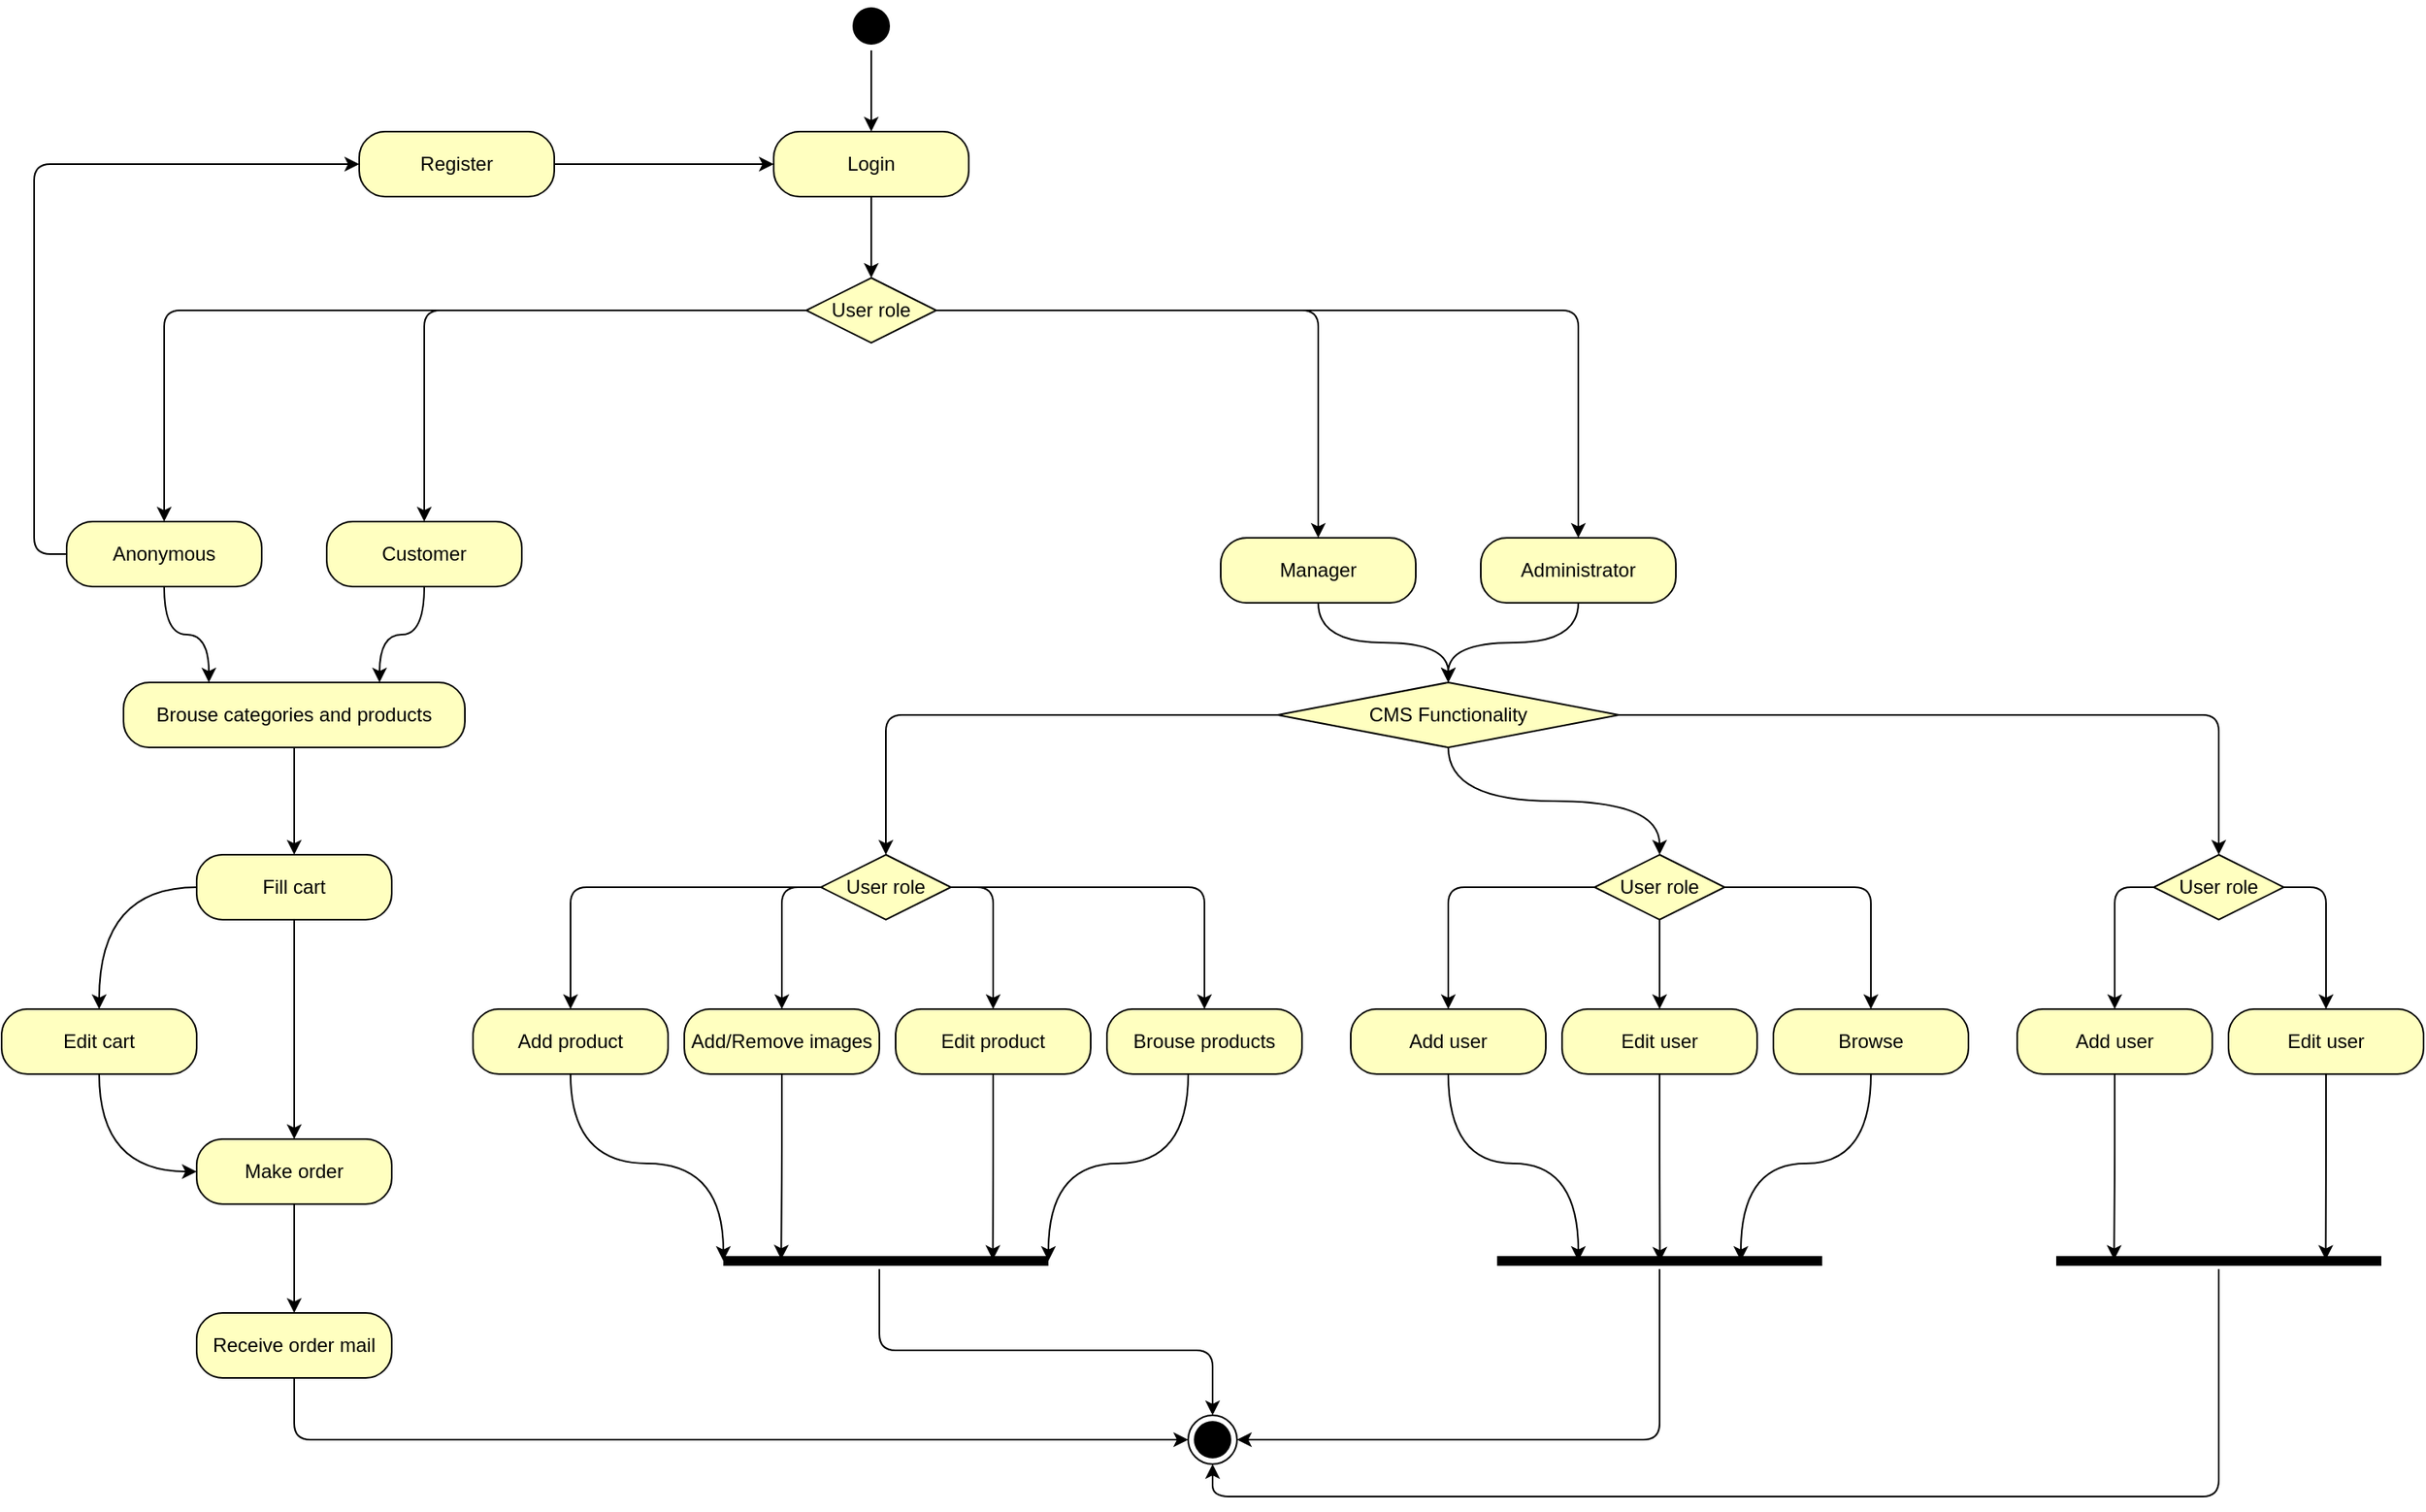 <mxfile version="13.0.1" type="device"><diagram id="D8qMQb-rek_BlVG6JkJb" name="Page-1"><mxGraphModel dx="1086" dy="816" grid="1" gridSize="10" guides="1" tooltips="1" connect="1" arrows="1" fold="1" page="1" pageScale="1" pageWidth="1169" pageHeight="827" math="0" shadow="0"><root><mxCell id="0"/><mxCell id="1" parent="0"/><mxCell id="2kStl-B3edDHyxequi0P-25" style="edgeStyle=orthogonalEdgeStyle;rounded=1;comic=0;orthogonalLoop=1;jettySize=auto;html=1;strokeColor=#000000;" parent="1" source="2kStl-B3edDHyxequi0P-1" target="2kStl-B3edDHyxequi0P-14" edge="1"><mxGeometry relative="1" as="geometry"/></mxCell><mxCell id="2kStl-B3edDHyxequi0P-1" value="" style="ellipse;html=1;shape=startState;fillColor=#000000;strokeColor=#000000;" parent="1" vertex="1"><mxGeometry x="540" y="20" width="30" height="30" as="geometry"/></mxCell><mxCell id="2kStl-B3edDHyxequi0P-8" style="edgeStyle=orthogonalEdgeStyle;rounded=1;orthogonalLoop=1;jettySize=auto;html=1;entryX=0.5;entryY=0;entryDx=0;entryDy=0;" parent="1" source="2kStl-B3edDHyxequi0P-3" target="2kStl-B3edDHyxequi0P-18" edge="1"><mxGeometry relative="1" as="geometry"><mxPoint x="191" y="270" as="targetPoint"/><Array as="points"><mxPoint x="280" y="210"/></Array></mxGeometry></mxCell><mxCell id="2kStl-B3edDHyxequi0P-17" style="edgeStyle=orthogonalEdgeStyle;orthogonalLoop=1;jettySize=auto;html=1;exitX=0;exitY=0.5;exitDx=0;exitDy=0;entryX=0.5;entryY=0;entryDx=0;entryDy=0;strokeColor=#000000;rounded=1;" parent="1" source="2kStl-B3edDHyxequi0P-3" target="2kStl-B3edDHyxequi0P-16" edge="1"><mxGeometry relative="1" as="geometry"><Array as="points"><mxPoint x="120" y="210"/><mxPoint x="120" y="340"/></Array></mxGeometry></mxCell><mxCell id="2kStl-B3edDHyxequi0P-26" style="edgeStyle=orthogonalEdgeStyle;rounded=1;comic=0;orthogonalLoop=1;jettySize=auto;html=1;exitX=1;exitY=0.5;exitDx=0;exitDy=0;endArrow=classic;endFill=1;endSize=6;strokeColor=#000000;" parent="1" source="2kStl-B3edDHyxequi0P-3" target="2kStl-B3edDHyxequi0P-19" edge="1"><mxGeometry relative="1" as="geometry"/></mxCell><mxCell id="2kStl-B3edDHyxequi0P-3" value="User role" style="rhombus;whiteSpace=wrap;html=1;fillColor=#ffffc0;strokeColor=#000000;" parent="1" vertex="1"><mxGeometry x="515" y="190" width="80" height="40" as="geometry"/></mxCell><mxCell id="2kStl-B3edDHyxequi0P-4" value="" style="edgeStyle=orthogonalEdgeStyle;html=1;align=left;verticalAlign=bottom;endArrow=classic;endSize=6;strokeColor=#000000;entryX=0.5;entryY=0;entryDx=0;entryDy=0;endFill=1;" parent="1" source="2kStl-B3edDHyxequi0P-3" target="2kStl-B3edDHyxequi0P-20" edge="1"><mxGeometry x="-1" relative="1" as="geometry"><mxPoint x="791" y="310" as="targetPoint"/><Array as="points"><mxPoint x="990" y="210"/></Array></mxGeometry></mxCell><mxCell id="2kStl-B3edDHyxequi0P-24" style="edgeStyle=orthogonalEdgeStyle;rounded=1;comic=0;orthogonalLoop=1;jettySize=auto;html=1;entryX=0.5;entryY=0;entryDx=0;entryDy=0;strokeColor=#000000;" parent="1" source="2kStl-B3edDHyxequi0P-14" target="2kStl-B3edDHyxequi0P-3" edge="1"><mxGeometry relative="1" as="geometry"/></mxCell><mxCell id="2kStl-B3edDHyxequi0P-14" value="Login" style="rounded=1;whiteSpace=wrap;html=1;arcSize=40;fontColor=#000000;fillColor=#ffffc0;strokeColor=#000000;" parent="1" vertex="1"><mxGeometry x="495" y="100" width="120" height="40" as="geometry"/></mxCell><mxCell id="2kStl-B3edDHyxequi0P-22" style="edgeStyle=orthogonalEdgeStyle;rounded=1;comic=0;orthogonalLoop=1;jettySize=auto;html=1;entryX=0;entryY=0.5;entryDx=0;entryDy=0;strokeColor=#000000;" parent="1" source="2kStl-B3edDHyxequi0P-16" target="2kStl-B3edDHyxequi0P-21" edge="1"><mxGeometry relative="1" as="geometry"><Array as="points"><mxPoint x="40" y="360"/><mxPoint x="40" y="120"/></Array></mxGeometry></mxCell><mxCell id="2kStl-B3edDHyxequi0P-91" style="edgeStyle=orthogonalEdgeStyle;comic=0;orthogonalLoop=1;jettySize=auto;html=1;endArrow=classic;endFill=1;endSize=6;strokeColor=#000000;entryX=0.25;entryY=0;entryDx=0;entryDy=0;curved=1;" parent="1" source="2kStl-B3edDHyxequi0P-16" target="2kStl-B3edDHyxequi0P-29" edge="1"><mxGeometry relative="1" as="geometry"/></mxCell><mxCell id="2kStl-B3edDHyxequi0P-16" value="Anonymous" style="rounded=1;whiteSpace=wrap;html=1;arcSize=40;fontColor=#000000;fillColor=#ffffc0;strokeColor=#000000;" parent="1" vertex="1"><mxGeometry x="60" y="340" width="120" height="40" as="geometry"/></mxCell><mxCell id="2kStl-B3edDHyxequi0P-92" style="edgeStyle=orthogonalEdgeStyle;comic=0;orthogonalLoop=1;jettySize=auto;html=1;entryX=0.75;entryY=0;entryDx=0;entryDy=0;endArrow=classic;endFill=1;endSize=6;strokeColor=#000000;curved=1;" parent="1" source="2kStl-B3edDHyxequi0P-18" target="2kStl-B3edDHyxequi0P-29" edge="1"><mxGeometry relative="1" as="geometry"/></mxCell><mxCell id="2kStl-B3edDHyxequi0P-18" value="Customer" style="rounded=1;whiteSpace=wrap;html=1;arcSize=40;fontColor=#000000;fillColor=#ffffc0;strokeColor=#000000;" parent="1" vertex="1"><mxGeometry x="220" y="340" width="120" height="40" as="geometry"/></mxCell><mxCell id="2kStl-B3edDHyxequi0P-98" style="edgeStyle=orthogonalEdgeStyle;comic=0;orthogonalLoop=1;jettySize=auto;html=1;entryX=0.5;entryY=0;entryDx=0;entryDy=0;endArrow=classic;endFill=1;endSize=6;strokeColor=#000000;curved=1;" parent="1" source="2kStl-B3edDHyxequi0P-19" target="2kStl-B3edDHyxequi0P-81" edge="1"><mxGeometry relative="1" as="geometry"/></mxCell><mxCell id="2kStl-B3edDHyxequi0P-19" value="Manager" style="rounded=1;whiteSpace=wrap;html=1;arcSize=40;fontColor=#000000;fillColor=#ffffc0;strokeColor=#000000;" parent="1" vertex="1"><mxGeometry x="770" y="350" width="120" height="40" as="geometry"/></mxCell><mxCell id="2kStl-B3edDHyxequi0P-99" style="edgeStyle=orthogonalEdgeStyle;comic=0;orthogonalLoop=1;jettySize=auto;html=1;entryX=0.5;entryY=0;entryDx=0;entryDy=0;endArrow=classic;endFill=1;endSize=6;strokeColor=#000000;curved=1;" parent="1" source="2kStl-B3edDHyxequi0P-20" target="2kStl-B3edDHyxequi0P-81" edge="1"><mxGeometry relative="1" as="geometry"/></mxCell><mxCell id="2kStl-B3edDHyxequi0P-20" value="Administrator" style="rounded=1;whiteSpace=wrap;html=1;arcSize=40;fontColor=#000000;fillColor=#ffffc0;strokeColor=#000000;" parent="1" vertex="1"><mxGeometry x="930" y="350" width="120" height="40" as="geometry"/></mxCell><mxCell id="2kStl-B3edDHyxequi0P-23" style="edgeStyle=orthogonalEdgeStyle;rounded=1;comic=0;orthogonalLoop=1;jettySize=auto;html=1;strokeColor=#000000;" parent="1" source="2kStl-B3edDHyxequi0P-21" target="2kStl-B3edDHyxequi0P-14" edge="1"><mxGeometry relative="1" as="geometry"/></mxCell><mxCell id="2kStl-B3edDHyxequi0P-21" value="Register" style="rounded=1;whiteSpace=wrap;html=1;arcSize=40;fontColor=#000000;fillColor=#ffffc0;strokeColor=#000000;" parent="1" vertex="1"><mxGeometry x="240" y="100" width="120" height="40" as="geometry"/></mxCell><mxCell id="2kStl-B3edDHyxequi0P-90" style="edgeStyle=orthogonalEdgeStyle;rounded=1;comic=0;orthogonalLoop=1;jettySize=auto;html=1;endArrow=classic;endFill=1;endSize=6;strokeColor=#000000;" parent="1" source="2kStl-B3edDHyxequi0P-29" target="2kStl-B3edDHyxequi0P-35" edge="1"><mxGeometry relative="1" as="geometry"/></mxCell><mxCell id="2kStl-B3edDHyxequi0P-29" value="Brouse categories and products" style="rounded=1;whiteSpace=wrap;html=1;arcSize=40;fontColor=#000000;fillColor=#ffffc0;strokeColor=#000000;" parent="1" vertex="1"><mxGeometry x="95" y="439" width="210" height="40" as="geometry"/></mxCell><mxCell id="2kStl-B3edDHyxequi0P-54" style="edgeStyle=orthogonalEdgeStyle;rounded=1;comic=0;orthogonalLoop=1;jettySize=auto;html=1;endArrow=classic;endFill=1;endSize=6;strokeColor=#000000;" parent="1" source="2kStl-B3edDHyxequi0P-31" target="2kStl-B3edDHyxequi0P-40" edge="1"><mxGeometry relative="1" as="geometry"/></mxCell><mxCell id="2kStl-B3edDHyxequi0P-55" style="edgeStyle=orthogonalEdgeStyle;rounded=1;comic=0;orthogonalLoop=1;jettySize=auto;html=1;endArrow=classic;endFill=1;endSize=6;strokeColor=#000000;exitX=0;exitY=0.5;exitDx=0;exitDy=0;" parent="1" source="2kStl-B3edDHyxequi0P-31" target="2kStl-B3edDHyxequi0P-38" edge="1"><mxGeometry relative="1" as="geometry"/></mxCell><mxCell id="2kStl-B3edDHyxequi0P-56" style="edgeStyle=orthogonalEdgeStyle;rounded=1;comic=0;orthogonalLoop=1;jettySize=auto;html=1;entryX=0.5;entryY=0;entryDx=0;entryDy=0;endArrow=classic;endFill=1;endSize=6;strokeColor=#000000;exitX=1;exitY=0.5;exitDx=0;exitDy=0;" parent="1" source="2kStl-B3edDHyxequi0P-31" target="2kStl-B3edDHyxequi0P-39" edge="1"><mxGeometry relative="1" as="geometry"/></mxCell><mxCell id="2kStl-B3edDHyxequi0P-57" style="edgeStyle=orthogonalEdgeStyle;rounded=1;comic=0;orthogonalLoop=1;jettySize=auto;html=1;endArrow=classic;endFill=1;endSize=6;strokeColor=#000000;" parent="1" source="2kStl-B3edDHyxequi0P-31" target="2kStl-B3edDHyxequi0P-41" edge="1"><mxGeometry relative="1" as="geometry"/></mxCell><mxCell id="2kStl-B3edDHyxequi0P-31" value="User role" style="rhombus;whiteSpace=wrap;html=1;fillColor=#ffffc0;strokeColor=#000000;" parent="1" vertex="1"><mxGeometry x="524" y="545" width="80" height="40" as="geometry"/></mxCell><mxCell id="2kStl-B3edDHyxequi0P-58" style="edgeStyle=orthogonalEdgeStyle;rounded=1;comic=0;orthogonalLoop=1;jettySize=auto;html=1;exitX=0;exitY=0.5;exitDx=0;exitDy=0;endArrow=classic;endFill=1;endSize=6;strokeColor=#000000;" parent="1" source="2kStl-B3edDHyxequi0P-32" target="2kStl-B3edDHyxequi0P-47" edge="1"><mxGeometry relative="1" as="geometry"/></mxCell><mxCell id="2kStl-B3edDHyxequi0P-59" style="edgeStyle=orthogonalEdgeStyle;rounded=1;comic=0;orthogonalLoop=1;jettySize=auto;html=1;entryX=0.5;entryY=0;entryDx=0;entryDy=0;endArrow=classic;endFill=1;endSize=6;strokeColor=#000000;" parent="1" source="2kStl-B3edDHyxequi0P-32" target="2kStl-B3edDHyxequi0P-48" edge="1"><mxGeometry relative="1" as="geometry"/></mxCell><mxCell id="2kStl-B3edDHyxequi0P-60" style="edgeStyle=orthogonalEdgeStyle;rounded=1;comic=0;orthogonalLoop=1;jettySize=auto;html=1;endArrow=classic;endFill=1;endSize=6;strokeColor=#000000;" parent="1" source="2kStl-B3edDHyxequi0P-32" target="2kStl-B3edDHyxequi0P-49" edge="1"><mxGeometry relative="1" as="geometry"/></mxCell><mxCell id="2kStl-B3edDHyxequi0P-32" value="User role" style="rhombus;whiteSpace=wrap;html=1;fillColor=#ffffc0;strokeColor=#000000;" parent="1" vertex="1"><mxGeometry x="1000" y="545" width="80" height="40" as="geometry"/></mxCell><mxCell id="2kStl-B3edDHyxequi0P-61" style="edgeStyle=orthogonalEdgeStyle;rounded=1;comic=0;orthogonalLoop=1;jettySize=auto;html=1;endArrow=classic;endFill=1;endSize=6;strokeColor=#000000;exitX=0;exitY=0.5;exitDx=0;exitDy=0;" parent="1" source="2kStl-B3edDHyxequi0P-33" target="2kStl-B3edDHyxequi0P-51" edge="1"><mxGeometry relative="1" as="geometry"/></mxCell><mxCell id="2kStl-B3edDHyxequi0P-62" style="edgeStyle=orthogonalEdgeStyle;rounded=1;comic=0;orthogonalLoop=1;jettySize=auto;html=1;exitX=1;exitY=0.5;exitDx=0;exitDy=0;endArrow=classic;endFill=1;endSize=6;strokeColor=#000000;" parent="1" source="2kStl-B3edDHyxequi0P-33" target="2kStl-B3edDHyxequi0P-52" edge="1"><mxGeometry relative="1" as="geometry"/></mxCell><mxCell id="2kStl-B3edDHyxequi0P-33" value="User role" style="rhombus;whiteSpace=wrap;html=1;fillColor=#ffffc0;strokeColor=#000000;" parent="1" vertex="1"><mxGeometry x="1344" y="545" width="80" height="40" as="geometry"/></mxCell><mxCell id="2kStl-B3edDHyxequi0P-88" style="edgeStyle=orthogonalEdgeStyle;rounded=1;comic=0;orthogonalLoop=1;jettySize=auto;html=1;endArrow=classic;endFill=1;endSize=6;strokeColor=#000000;" parent="1" source="2kStl-B3edDHyxequi0P-35" target="2kStl-B3edDHyxequi0P-37" edge="1"><mxGeometry relative="1" as="geometry"/></mxCell><mxCell id="2kStl-B3edDHyxequi0P-89" style="edgeStyle=orthogonalEdgeStyle;comic=0;orthogonalLoop=1;jettySize=auto;html=1;endArrow=classic;endFill=1;endSize=6;strokeColor=#000000;exitX=0;exitY=0.5;exitDx=0;exitDy=0;curved=1;" parent="1" source="2kStl-B3edDHyxequi0P-35" target="2kStl-B3edDHyxequi0P-36" edge="1"><mxGeometry relative="1" as="geometry"/></mxCell><mxCell id="2kStl-B3edDHyxequi0P-35" value="Fill cart" style="rounded=1;whiteSpace=wrap;html=1;arcSize=40;fontColor=#000000;fillColor=#ffffc0;strokeColor=#000000;" parent="1" vertex="1"><mxGeometry x="140" y="545" width="120" height="40" as="geometry"/></mxCell><mxCell id="2kStl-B3edDHyxequi0P-87" style="edgeStyle=orthogonalEdgeStyle;comic=0;orthogonalLoop=1;jettySize=auto;html=1;entryX=0;entryY=0.5;entryDx=0;entryDy=0;endArrow=classic;endFill=1;endSize=6;strokeColor=#000000;curved=1;" parent="1" source="2kStl-B3edDHyxequi0P-36" target="2kStl-B3edDHyxequi0P-37" edge="1"><mxGeometry relative="1" as="geometry"/></mxCell><mxCell id="2kStl-B3edDHyxequi0P-36" value="Edit cart" style="rounded=1;whiteSpace=wrap;html=1;arcSize=40;fontColor=#000000;fillColor=#ffffc0;strokeColor=#000000;" parent="1" vertex="1"><mxGeometry x="20" y="640" width="120" height="40" as="geometry"/></mxCell><mxCell id="2kStl-B3edDHyxequi0P-86" style="edgeStyle=orthogonalEdgeStyle;rounded=1;comic=0;orthogonalLoop=1;jettySize=auto;html=1;endArrow=classic;endFill=1;endSize=6;strokeColor=#000000;" parent="1" source="2kStl-B3edDHyxequi0P-37" target="2kStl-B3edDHyxequi0P-85" edge="1"><mxGeometry relative="1" as="geometry"/></mxCell><mxCell id="2kStl-B3edDHyxequi0P-37" value="Make order" style="rounded=1;whiteSpace=wrap;html=1;arcSize=40;fontColor=#000000;fillColor=#ffffc0;strokeColor=#000000;" parent="1" vertex="1"><mxGeometry x="140" y="720" width="120" height="40" as="geometry"/></mxCell><mxCell id="2kStl-B3edDHyxequi0P-69" style="edgeStyle=orthogonalEdgeStyle;rounded=1;comic=0;orthogonalLoop=1;jettySize=auto;html=1;entryX=0.178;entryY=0.416;entryDx=0;entryDy=0;entryPerimeter=0;endArrow=classic;endFill=1;endSize=6;strokeColor=#000000;" parent="1" source="2kStl-B3edDHyxequi0P-38" target="2kStl-B3edDHyxequi0P-63" edge="1"><mxGeometry relative="1" as="geometry"/></mxCell><mxCell id="2kStl-B3edDHyxequi0P-38" value="Add/Remove images" style="rounded=1;whiteSpace=wrap;html=1;arcSize=40;fontColor=#000000;fillColor=#ffffc0;strokeColor=#000000;shadow=0;" parent="1" vertex="1"><mxGeometry x="440" y="640" width="120" height="40" as="geometry"/></mxCell><mxCell id="2kStl-B3edDHyxequi0P-71" style="edgeStyle=orthogonalEdgeStyle;rounded=1;comic=0;orthogonalLoop=1;jettySize=auto;html=1;entryX=0.829;entryY=0.44;entryDx=0;entryDy=0;entryPerimeter=0;endArrow=classic;endFill=1;endSize=6;strokeColor=#000000;" parent="1" source="2kStl-B3edDHyxequi0P-39" target="2kStl-B3edDHyxequi0P-63" edge="1"><mxGeometry relative="1" as="geometry"/></mxCell><mxCell id="2kStl-B3edDHyxequi0P-39" value="Edit product" style="rounded=1;whiteSpace=wrap;html=1;arcSize=40;fontColor=#000000;fillColor=#ffffc0;strokeColor=#000000;shadow=0;" parent="1" vertex="1"><mxGeometry x="570" y="640" width="120" height="40" as="geometry"/></mxCell><mxCell id="2kStl-B3edDHyxequi0P-72" style="edgeStyle=orthogonalEdgeStyle;comic=0;orthogonalLoop=1;jettySize=auto;html=1;entryX=0;entryY=0.5;entryDx=0;entryDy=0;entryPerimeter=0;endArrow=classic;endFill=1;endSize=6;strokeColor=#000000;curved=1;" parent="1" source="2kStl-B3edDHyxequi0P-40" target="2kStl-B3edDHyxequi0P-63" edge="1"><mxGeometry relative="1" as="geometry"><Array as="points"><mxPoint x="370" y="735"/><mxPoint x="464" y="735"/></Array></mxGeometry></mxCell><mxCell id="2kStl-B3edDHyxequi0P-40" value="Add product" style="rounded=1;whiteSpace=wrap;html=1;arcSize=40;fontColor=#000000;fillColor=#ffffc0;strokeColor=#000000;shadow=0;" parent="1" vertex="1"><mxGeometry x="310" y="640" width="120" height="40" as="geometry"/></mxCell><mxCell id="2kStl-B3edDHyxequi0P-68" style="edgeStyle=orthogonalEdgeStyle;comic=0;orthogonalLoop=1;jettySize=auto;html=1;entryX=1;entryY=0.5;entryDx=0;entryDy=0;entryPerimeter=0;endArrow=classic;endFill=1;endSize=6;strokeColor=#000000;curved=1;" parent="1" source="2kStl-B3edDHyxequi0P-41" target="2kStl-B3edDHyxequi0P-63" edge="1"><mxGeometry relative="1" as="geometry"><Array as="points"><mxPoint x="750" y="735"/><mxPoint x="664" y="735"/></Array></mxGeometry></mxCell><mxCell id="2kStl-B3edDHyxequi0P-41" value="Brouse products" style="rounded=1;whiteSpace=wrap;html=1;arcSize=40;fontColor=#000000;fillColor=#ffffc0;strokeColor=#000000;shadow=0;" parent="1" vertex="1"><mxGeometry x="700" y="640" width="120" height="40" as="geometry"/></mxCell><mxCell id="2kStl-B3edDHyxequi0P-44" style="edgeStyle=orthogonalEdgeStyle;rounded=1;comic=0;orthogonalLoop=1;jettySize=auto;html=1;exitX=0.5;exitY=1;exitDx=0;exitDy=0;endArrow=classic;endFill=1;endSize=6;strokeColor=#000000;" parent="1" source="2kStl-B3edDHyxequi0P-39" target="2kStl-B3edDHyxequi0P-39" edge="1"><mxGeometry relative="1" as="geometry"/></mxCell><mxCell id="2kStl-B3edDHyxequi0P-75" style="edgeStyle=orthogonalEdgeStyle;comic=0;orthogonalLoop=1;jettySize=auto;html=1;entryX=0.25;entryY=0.5;entryDx=0;entryDy=0;entryPerimeter=0;endArrow=classic;endFill=1;endSize=6;strokeColor=#000000;curved=1;" parent="1" source="2kStl-B3edDHyxequi0P-47" target="2kStl-B3edDHyxequi0P-65" edge="1"><mxGeometry relative="1" as="geometry"/></mxCell><mxCell id="2kStl-B3edDHyxequi0P-47" value="Add user" style="rounded=1;whiteSpace=wrap;html=1;arcSize=40;fontColor=#000000;fillColor=#ffffc0;strokeColor=#000000;shadow=0;" parent="1" vertex="1"><mxGeometry x="850" y="640" width="120" height="40" as="geometry"/></mxCell><mxCell id="2kStl-B3edDHyxequi0P-77" style="edgeStyle=orthogonalEdgeStyle;rounded=1;comic=0;orthogonalLoop=1;jettySize=auto;html=1;entryX=0.501;entryY=0.543;entryDx=0;entryDy=0;entryPerimeter=0;endArrow=classic;endFill=1;endSize=6;strokeColor=#000000;" parent="1" source="2kStl-B3edDHyxequi0P-48" target="2kStl-B3edDHyxequi0P-65" edge="1"><mxGeometry relative="1" as="geometry"/></mxCell><mxCell id="2kStl-B3edDHyxequi0P-48" value="Edit user" style="rounded=1;whiteSpace=wrap;html=1;arcSize=40;fontColor=#000000;fillColor=#ffffc0;strokeColor=#000000;shadow=0;" parent="1" vertex="1"><mxGeometry x="980" y="640" width="120" height="40" as="geometry"/></mxCell><mxCell id="2kStl-B3edDHyxequi0P-76" style="edgeStyle=orthogonalEdgeStyle;comic=0;orthogonalLoop=1;jettySize=auto;html=1;entryX=0.75;entryY=0.5;entryDx=0;entryDy=0;entryPerimeter=0;endArrow=classic;endFill=1;endSize=6;strokeColor=#000000;curved=1;" parent="1" source="2kStl-B3edDHyxequi0P-49" target="2kStl-B3edDHyxequi0P-65" edge="1"><mxGeometry relative="1" as="geometry"/></mxCell><mxCell id="2kStl-B3edDHyxequi0P-49" value="Browse" style="rounded=1;whiteSpace=wrap;html=1;arcSize=40;fontColor=#000000;fillColor=#ffffc0;strokeColor=#000000;shadow=0;" parent="1" vertex="1"><mxGeometry x="1110" y="640" width="120" height="40" as="geometry"/></mxCell><mxCell id="2kStl-B3edDHyxequi0P-79" style="edgeStyle=orthogonalEdgeStyle;rounded=1;comic=0;orthogonalLoop=1;jettySize=auto;html=1;entryX=0.178;entryY=0.433;entryDx=0;entryDy=0;entryPerimeter=0;endArrow=classic;endFill=1;endSize=6;strokeColor=#000000;" parent="1" source="2kStl-B3edDHyxequi0P-51" target="2kStl-B3edDHyxequi0P-66" edge="1"><mxGeometry relative="1" as="geometry"/></mxCell><mxCell id="2kStl-B3edDHyxequi0P-51" value="Add user" style="rounded=1;whiteSpace=wrap;html=1;arcSize=40;fontColor=#000000;fillColor=#ffffc0;strokeColor=#000000;shadow=0;" parent="1" vertex="1"><mxGeometry x="1260" y="640" width="120" height="40" as="geometry"/></mxCell><mxCell id="2kStl-B3edDHyxequi0P-80" style="edgeStyle=orthogonalEdgeStyle;rounded=1;comic=0;orthogonalLoop=1;jettySize=auto;html=1;entryX=0.829;entryY=0.433;entryDx=0;entryDy=0;entryPerimeter=0;endArrow=classic;endFill=1;endSize=6;strokeColor=#000000;" parent="1" source="2kStl-B3edDHyxequi0P-52" target="2kStl-B3edDHyxequi0P-66" edge="1"><mxGeometry relative="1" as="geometry"/></mxCell><mxCell id="2kStl-B3edDHyxequi0P-52" value="Edit user" style="rounded=1;whiteSpace=wrap;html=1;arcSize=40;fontColor=#000000;fillColor=#ffffc0;strokeColor=#000000;shadow=0;" parent="1" vertex="1"><mxGeometry x="1390" y="640" width="120" height="40" as="geometry"/></mxCell><mxCell id="2kStl-B3edDHyxequi0P-95" style="edgeStyle=orthogonalEdgeStyle;rounded=1;comic=0;orthogonalLoop=1;jettySize=auto;html=1;endArrow=classic;endFill=1;endSize=6;strokeColor=#000000;" parent="1" source="2kStl-B3edDHyxequi0P-63" target="2kStl-B3edDHyxequi0P-93" edge="1"><mxGeometry relative="1" as="geometry"><Array as="points"><mxPoint x="560" y="850"/><mxPoint x="765" y="850"/></Array></mxGeometry></mxCell><mxCell id="2kStl-B3edDHyxequi0P-63" value="" style="shape=line;html=1;strokeWidth=6;strokeColor=#000000;shadow=0;" parent="1" vertex="1"><mxGeometry x="464" y="790" width="200" height="10" as="geometry"/></mxCell><mxCell id="2kStl-B3edDHyxequi0P-96" style="edgeStyle=orthogonalEdgeStyle;rounded=1;comic=0;orthogonalLoop=1;jettySize=auto;html=1;entryX=1;entryY=0.5;entryDx=0;entryDy=0;endArrow=classic;endFill=1;endSize=6;strokeColor=#000000;" parent="1" source="2kStl-B3edDHyxequi0P-65" target="2kStl-B3edDHyxequi0P-93" edge="1"><mxGeometry relative="1" as="geometry"><Array as="points"><mxPoint x="1040" y="905"/></Array></mxGeometry></mxCell><mxCell id="2kStl-B3edDHyxequi0P-65" value="" style="shape=line;html=1;strokeWidth=6;strokeColor=#000000;shadow=0;" parent="1" vertex="1"><mxGeometry x="940" y="790" width="200" height="10" as="geometry"/></mxCell><mxCell id="2kStl-B3edDHyxequi0P-97" style="edgeStyle=orthogonalEdgeStyle;rounded=1;comic=0;orthogonalLoop=1;jettySize=auto;html=1;entryX=0.5;entryY=1;entryDx=0;entryDy=0;endArrow=classic;endFill=1;endSize=6;strokeColor=#000000;" parent="1" source="2kStl-B3edDHyxequi0P-66" target="2kStl-B3edDHyxequi0P-93" edge="1"><mxGeometry relative="1" as="geometry"><Array as="points"><mxPoint x="1384" y="940"/><mxPoint x="765" y="940"/></Array></mxGeometry></mxCell><mxCell id="2kStl-B3edDHyxequi0P-66" value="" style="shape=line;html=1;strokeWidth=6;strokeColor=#000000;shadow=0;" parent="1" vertex="1"><mxGeometry x="1284" y="790" width="200" height="10" as="geometry"/></mxCell><mxCell id="2kStl-B3edDHyxequi0P-82" style="edgeStyle=orthogonalEdgeStyle;rounded=1;comic=0;orthogonalLoop=1;jettySize=auto;html=1;entryX=0.5;entryY=0;entryDx=0;entryDy=0;endArrow=classic;endFill=1;endSize=6;strokeColor=#000000;" parent="1" source="2kStl-B3edDHyxequi0P-81" target="2kStl-B3edDHyxequi0P-31" edge="1"><mxGeometry relative="1" as="geometry"/></mxCell><mxCell id="2kStl-B3edDHyxequi0P-83" style="edgeStyle=orthogonalEdgeStyle;comic=0;orthogonalLoop=1;jettySize=auto;html=1;endArrow=classic;endFill=1;endSize=6;strokeColor=#000000;curved=1;" parent="1" source="2kStl-B3edDHyxequi0P-81" target="2kStl-B3edDHyxequi0P-32" edge="1"><mxGeometry relative="1" as="geometry"/></mxCell><mxCell id="2kStl-B3edDHyxequi0P-84" style="edgeStyle=orthogonalEdgeStyle;rounded=1;comic=0;orthogonalLoop=1;jettySize=auto;html=1;entryX=0.5;entryY=0;entryDx=0;entryDy=0;endArrow=classic;endFill=1;endSize=6;strokeColor=#000000;" parent="1" source="2kStl-B3edDHyxequi0P-81" target="2kStl-B3edDHyxequi0P-33" edge="1"><mxGeometry relative="1" as="geometry"/></mxCell><mxCell id="2kStl-B3edDHyxequi0P-81" value="CMS Functionality" style="rhombus;whiteSpace=wrap;html=1;fillColor=#ffffc0;strokeColor=#000000;" parent="1" vertex="1"><mxGeometry x="805" y="439" width="210" height="40" as="geometry"/></mxCell><mxCell id="2kStl-B3edDHyxequi0P-94" style="edgeStyle=orthogonalEdgeStyle;comic=0;orthogonalLoop=1;jettySize=auto;html=1;entryX=0;entryY=0.5;entryDx=0;entryDy=0;endArrow=classic;endFill=1;endSize=6;strokeColor=#000000;rounded=1;" parent="1" source="2kStl-B3edDHyxequi0P-85" target="2kStl-B3edDHyxequi0P-93" edge="1"><mxGeometry relative="1" as="geometry"><Array as="points"><mxPoint x="200" y="905"/></Array></mxGeometry></mxCell><mxCell id="2kStl-B3edDHyxequi0P-85" value="Receive order mail" style="rounded=1;whiteSpace=wrap;html=1;arcSize=40;fontColor=#000000;fillColor=#ffffc0;strokeColor=#000000;" parent="1" vertex="1"><mxGeometry x="140" y="827" width="120" height="40" as="geometry"/></mxCell><mxCell id="2kStl-B3edDHyxequi0P-93" value="" style="ellipse;html=1;shape=endState;fillColor=#000000;strokeColor=#000000;shadow=0;" parent="1" vertex="1"><mxGeometry x="750" y="890" width="30" height="30" as="geometry"/></mxCell></root></mxGraphModel></diagram></mxfile>
